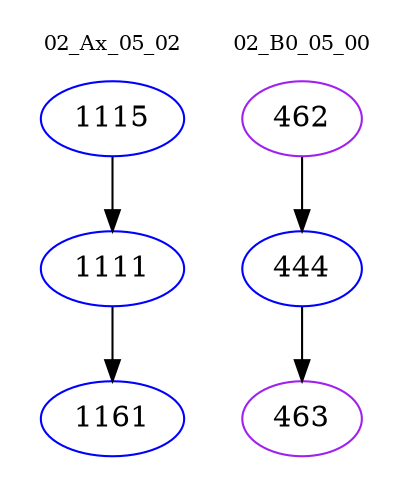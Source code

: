 digraph{
subgraph cluster_0 {
color = white
label = "02_Ax_05_02";
fontsize=10;
T0_1115 [label="1115", color="blue"]
T0_1115 -> T0_1111 [color="black"]
T0_1111 [label="1111", color="blue"]
T0_1111 -> T0_1161 [color="black"]
T0_1161 [label="1161", color="blue"]
}
subgraph cluster_1 {
color = white
label = "02_B0_05_00";
fontsize=10;
T1_462 [label="462", color="purple"]
T1_462 -> T1_444 [color="black"]
T1_444 [label="444", color="blue"]
T1_444 -> T1_463 [color="black"]
T1_463 [label="463", color="purple"]
}
}
